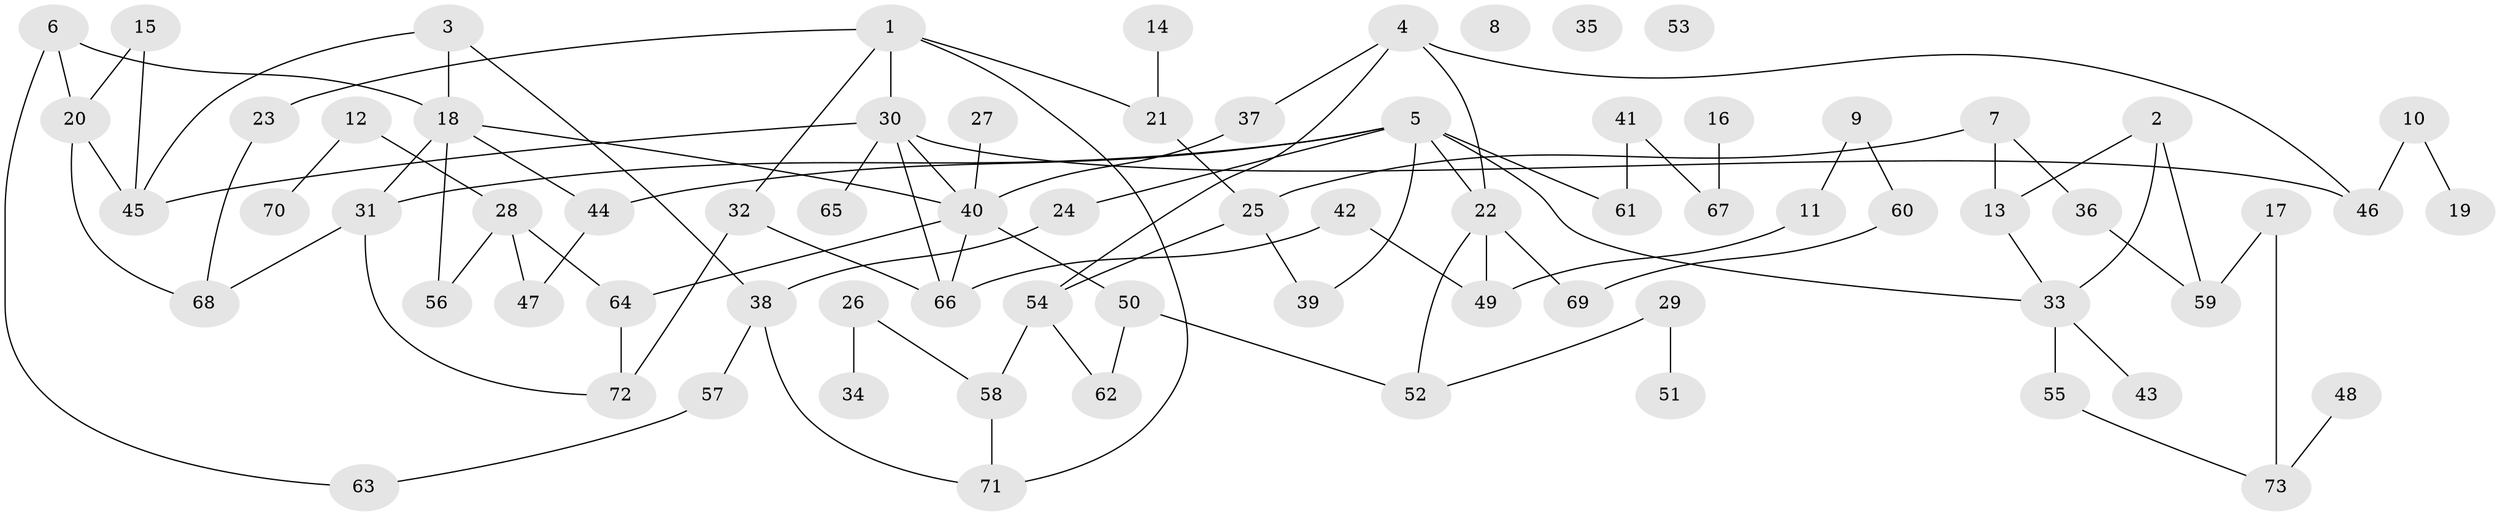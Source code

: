 // Generated by graph-tools (version 1.1) at 2025/40/03/09/25 04:40:04]
// undirected, 73 vertices, 97 edges
graph export_dot {
graph [start="1"]
  node [color=gray90,style=filled];
  1;
  2;
  3;
  4;
  5;
  6;
  7;
  8;
  9;
  10;
  11;
  12;
  13;
  14;
  15;
  16;
  17;
  18;
  19;
  20;
  21;
  22;
  23;
  24;
  25;
  26;
  27;
  28;
  29;
  30;
  31;
  32;
  33;
  34;
  35;
  36;
  37;
  38;
  39;
  40;
  41;
  42;
  43;
  44;
  45;
  46;
  47;
  48;
  49;
  50;
  51;
  52;
  53;
  54;
  55;
  56;
  57;
  58;
  59;
  60;
  61;
  62;
  63;
  64;
  65;
  66;
  67;
  68;
  69;
  70;
  71;
  72;
  73;
  1 -- 21;
  1 -- 23;
  1 -- 30;
  1 -- 32;
  1 -- 71;
  2 -- 13;
  2 -- 33;
  2 -- 59;
  3 -- 18;
  3 -- 38;
  3 -- 45;
  4 -- 22;
  4 -- 37;
  4 -- 46;
  4 -- 54;
  5 -- 22;
  5 -- 24;
  5 -- 31;
  5 -- 33;
  5 -- 39;
  5 -- 44;
  5 -- 61;
  6 -- 18;
  6 -- 20;
  6 -- 63;
  7 -- 13;
  7 -- 25;
  7 -- 36;
  9 -- 11;
  9 -- 60;
  10 -- 19;
  10 -- 46;
  11 -- 49;
  12 -- 28;
  12 -- 70;
  13 -- 33;
  14 -- 21;
  15 -- 20;
  15 -- 45;
  16 -- 67;
  17 -- 59;
  17 -- 73;
  18 -- 31;
  18 -- 40;
  18 -- 44;
  18 -- 56;
  20 -- 45;
  20 -- 68;
  21 -- 25;
  22 -- 49;
  22 -- 52;
  22 -- 69;
  23 -- 68;
  24 -- 38;
  25 -- 39;
  25 -- 54;
  26 -- 34;
  26 -- 58;
  27 -- 40;
  28 -- 47;
  28 -- 56;
  28 -- 64;
  29 -- 51;
  29 -- 52;
  30 -- 40;
  30 -- 45;
  30 -- 46;
  30 -- 65;
  30 -- 66;
  31 -- 68;
  31 -- 72;
  32 -- 66;
  32 -- 72;
  33 -- 43;
  33 -- 55;
  36 -- 59;
  37 -- 40;
  38 -- 57;
  38 -- 71;
  40 -- 50;
  40 -- 64;
  40 -- 66;
  41 -- 61;
  41 -- 67;
  42 -- 49;
  42 -- 66;
  44 -- 47;
  48 -- 73;
  50 -- 52;
  50 -- 62;
  54 -- 58;
  54 -- 62;
  55 -- 73;
  57 -- 63;
  58 -- 71;
  60 -- 69;
  64 -- 72;
}
